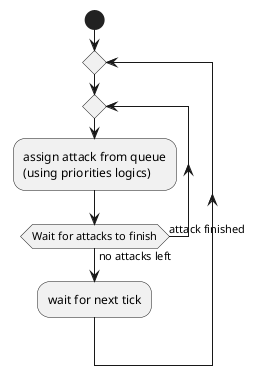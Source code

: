 @startuml attack_assign
start

repeat

repeat
:assign attack from queue\n(using priorities logics);

repeat while (Wait for attacks to finish) is (attack finished) not (no attacks left)

:wait for next tick;

@enduml

